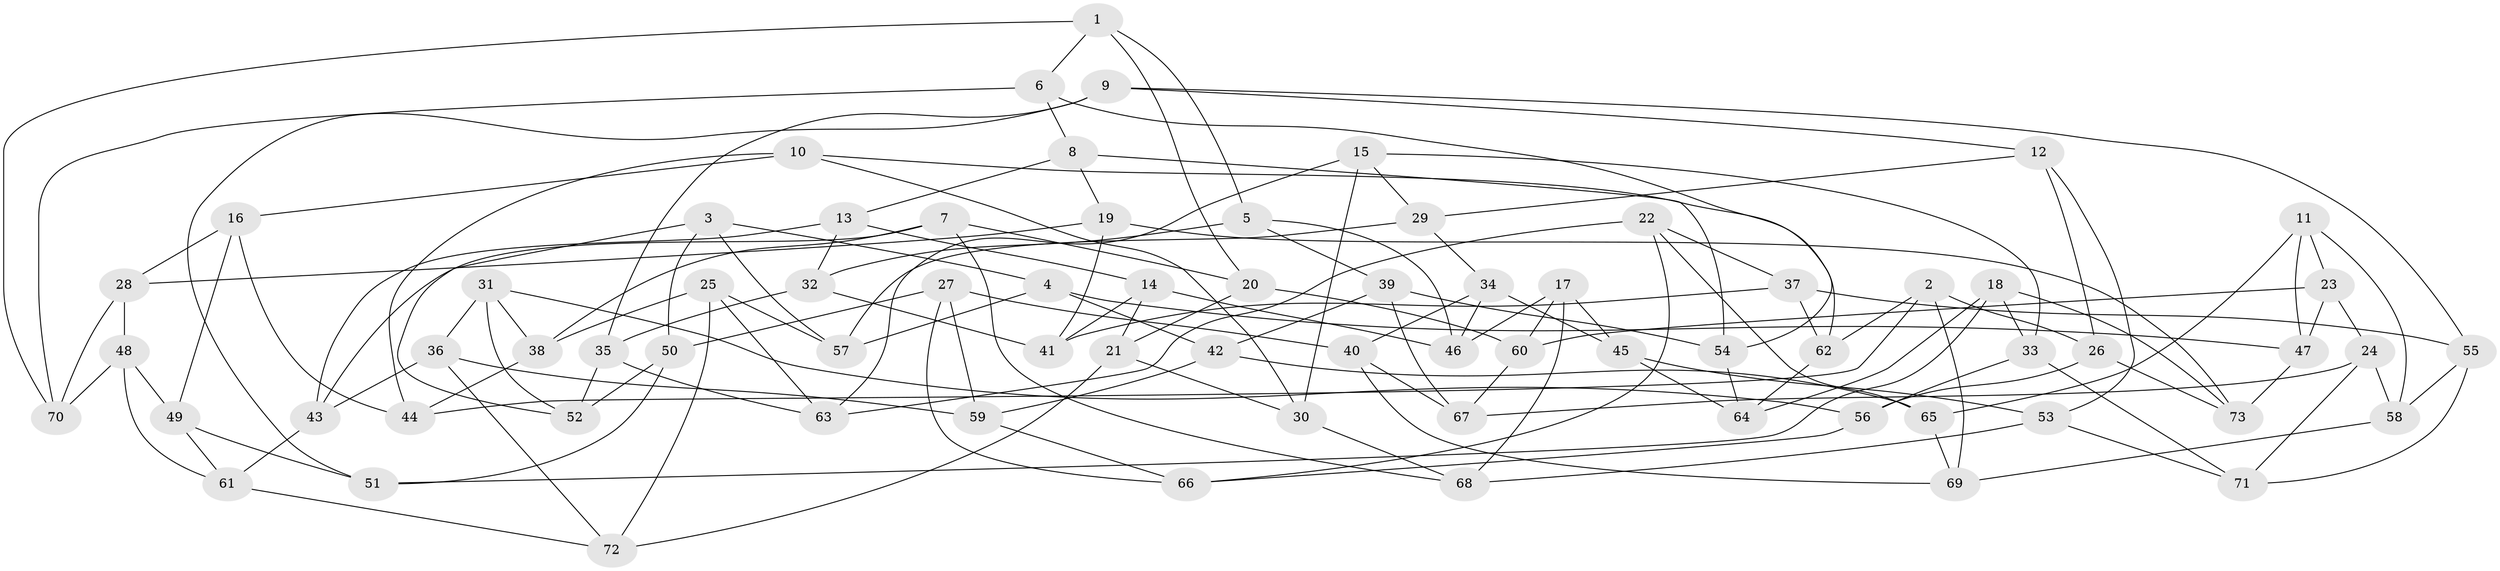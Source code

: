 // coarse degree distribution, {6: 0.21739130434782608, 4: 0.30434782608695654, 7: 0.17391304347826086, 5: 0.17391304347826086, 8: 0.13043478260869565}
// Generated by graph-tools (version 1.1) at 2025/38/03/04/25 23:38:15]
// undirected, 73 vertices, 146 edges
graph export_dot {
  node [color=gray90,style=filled];
  1;
  2;
  3;
  4;
  5;
  6;
  7;
  8;
  9;
  10;
  11;
  12;
  13;
  14;
  15;
  16;
  17;
  18;
  19;
  20;
  21;
  22;
  23;
  24;
  25;
  26;
  27;
  28;
  29;
  30;
  31;
  32;
  33;
  34;
  35;
  36;
  37;
  38;
  39;
  40;
  41;
  42;
  43;
  44;
  45;
  46;
  47;
  48;
  49;
  50;
  51;
  52;
  53;
  54;
  55;
  56;
  57;
  58;
  59;
  60;
  61;
  62;
  63;
  64;
  65;
  66;
  67;
  68;
  69;
  70;
  71;
  72;
  73;
  1 -- 5;
  1 -- 70;
  1 -- 6;
  1 -- 20;
  2 -- 69;
  2 -- 44;
  2 -- 26;
  2 -- 62;
  3 -- 57;
  3 -- 4;
  3 -- 50;
  3 -- 52;
  4 -- 57;
  4 -- 42;
  4 -- 47;
  5 -- 39;
  5 -- 32;
  5 -- 46;
  6 -- 8;
  6 -- 70;
  6 -- 54;
  7 -- 68;
  7 -- 20;
  7 -- 43;
  7 -- 38;
  8 -- 54;
  8 -- 13;
  8 -- 19;
  9 -- 51;
  9 -- 35;
  9 -- 55;
  9 -- 12;
  10 -- 62;
  10 -- 30;
  10 -- 44;
  10 -- 16;
  11 -- 23;
  11 -- 65;
  11 -- 58;
  11 -- 47;
  12 -- 53;
  12 -- 26;
  12 -- 29;
  13 -- 32;
  13 -- 43;
  13 -- 14;
  14 -- 46;
  14 -- 41;
  14 -- 21;
  15 -- 33;
  15 -- 30;
  15 -- 63;
  15 -- 29;
  16 -- 44;
  16 -- 49;
  16 -- 28;
  17 -- 46;
  17 -- 45;
  17 -- 60;
  17 -- 68;
  18 -- 51;
  18 -- 64;
  18 -- 33;
  18 -- 73;
  19 -- 41;
  19 -- 73;
  19 -- 28;
  20 -- 60;
  20 -- 21;
  21 -- 72;
  21 -- 30;
  22 -- 65;
  22 -- 37;
  22 -- 66;
  22 -- 63;
  23 -- 24;
  23 -- 47;
  23 -- 60;
  24 -- 67;
  24 -- 71;
  24 -- 58;
  25 -- 72;
  25 -- 38;
  25 -- 63;
  25 -- 57;
  26 -- 73;
  26 -- 56;
  27 -- 40;
  27 -- 66;
  27 -- 59;
  27 -- 50;
  28 -- 70;
  28 -- 48;
  29 -- 34;
  29 -- 57;
  30 -- 68;
  31 -- 38;
  31 -- 36;
  31 -- 56;
  31 -- 52;
  32 -- 41;
  32 -- 35;
  33 -- 71;
  33 -- 56;
  34 -- 45;
  34 -- 46;
  34 -- 40;
  35 -- 52;
  35 -- 63;
  36 -- 43;
  36 -- 72;
  36 -- 59;
  37 -- 62;
  37 -- 41;
  37 -- 55;
  38 -- 44;
  39 -- 54;
  39 -- 67;
  39 -- 42;
  40 -- 67;
  40 -- 69;
  42 -- 59;
  42 -- 65;
  43 -- 61;
  45 -- 64;
  45 -- 53;
  47 -- 73;
  48 -- 70;
  48 -- 49;
  48 -- 61;
  49 -- 51;
  49 -- 61;
  50 -- 51;
  50 -- 52;
  53 -- 68;
  53 -- 71;
  54 -- 64;
  55 -- 58;
  55 -- 71;
  56 -- 66;
  58 -- 69;
  59 -- 66;
  60 -- 67;
  61 -- 72;
  62 -- 64;
  65 -- 69;
}
